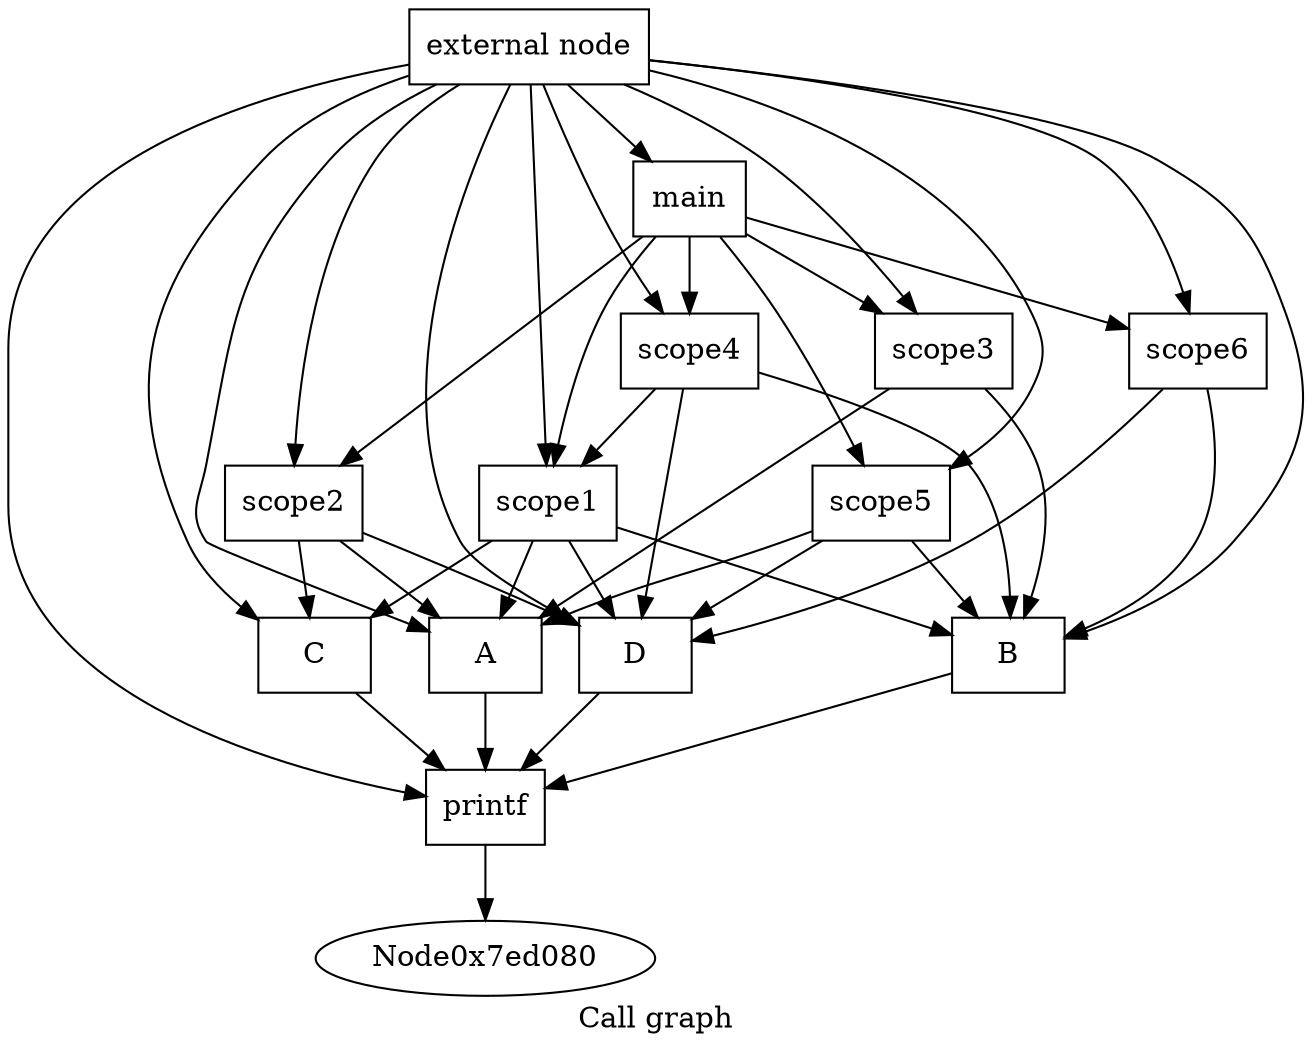 digraph "Call graph" {
	label="Call graph";

	Node0x7ec550 [shape=record,label="{external node}"];
	Node0x7ec550 -> Node0x7ed0f0;
	Node0x7ec550 -> Node0x7ff2a0;
	Node0x7ec550 -> Node0x7f9e10;
	Node0x7ec550 -> Node0x7f9da0;
	Node0x7ec550 -> Node0x80acc0;
	Node0x7ec550 -> Node0x80ad30;
	Node0x7ec550 -> Node0x80ac30;
	Node0x7ec550 -> Node0x7ff230;
	Node0x7ec550 -> Node0x80b180;
	Node0x7ec550 -> Node0x80af70;
	Node0x7ec550 -> Node0x80af00;
	Node0x7ec550 -> Node0x80b0c0;
	Node0x7ed0f0 [shape=record,label="{main}"];
	Node0x7ed0f0 -> Node0x7ff2a0;
	Node0x7ed0f0 -> Node0x7f9e10;
	Node0x7ed0f0 -> Node0x7f9da0;
	Node0x7ed0f0 -> Node0x80acc0;
	Node0x7ed0f0 -> Node0x80ad30;
	Node0x7ed0f0 -> Node0x80ac30;
	Node0x7ff2a0 [shape=record,label="{scope1}"];
	Node0x7ff2a0 -> Node0x7ff230;
	Node0x7ff2a0 -> Node0x80af70;
	Node0x7ff2a0 -> Node0x80af00;
	Node0x7ff2a0 -> Node0x80b0c0;
	Node0x7f9e10 [shape=record,label="{scope2}"];
	Node0x7f9e10 -> Node0x7ff230;
	Node0x7f9e10 -> Node0x80af00;
	Node0x7f9e10 -> Node0x80b0c0;
	Node0x7f9da0 [shape=record,label="{scope3}"];
	Node0x7f9da0 -> Node0x7ff230;
	Node0x7f9da0 -> Node0x80af70;
	Node0x80acc0 [shape=record,label="{scope4}"];
	Node0x80acc0 -> Node0x80af70;
	Node0x80acc0 -> Node0x80b0c0;
	Node0x80acc0 -> Node0x7ff2a0;
	Node0x80ad30 [shape=record,label="{scope5}"];
	Node0x80ad30 -> Node0x80af70;
	Node0x80ad30 -> Node0x80b0c0;
	Node0x80ad30 -> Node0x7ff230;
	Node0x80ac30 [shape=record,label="{scope6}"];
	Node0x80ac30 -> Node0x80af70;
	Node0x80ac30 -> Node0x80b0c0;
	Node0x7ff230 [shape=record,label="{A}"];
	Node0x7ff230 -> Node0x80b180;
	Node0x80af70 [shape=record,label="{B}"];
	Node0x80af70 -> Node0x80b180;
	Node0x80af00 [shape=record,label="{C}"];
	Node0x80af00 -> Node0x80b180;
	Node0x80b0c0 [shape=record,label="{D}"];
	Node0x80b0c0 -> Node0x80b180;
	Node0x80b180 [shape=record,label="{printf}"];
	Node0x80b180 -> Node0x7ed080;
}
